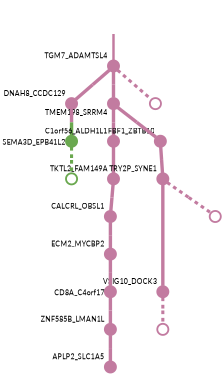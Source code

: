 strict digraph  {
graph[splines=false]; nodesep=0.7; rankdir=TB; ranksep=0.6; forcelabels=true; dpi=600; size=2.5;
0 [color="#c27ba0ff", fillcolor="#c27ba0ff", fixedsize=true, fontname=Lato, fontsize="12pt", height="0.25", label="", penwidth=3, shape=circle, style=filled, xlabel=TGM7_ADAMTSL4];
9 [color="#c27ba0ff", fillcolor="#c27ba0ff", fixedsize=true, fontname=Lato, fontsize="12pt", height="0.25", label="", penwidth=3, shape=circle, style=filled, xlabel=DNAH8_CCDC129];
10 [color="#c27ba0ff", fillcolor="#c27ba0ff", fixedsize=true, fontname=Lato, fontsize="12pt", height="0.25", label="", penwidth=3, shape=circle, style=filled, xlabel=TMEM198_SRRM4];
15 [color="#c27ba0ff", fillcolor="#c27ba0ff", fixedsize=true, fontname=Lato, fontsize="12pt", height="0.25", label="", penwidth=3, shape=circle, style=solid, xlabel=""];
1 [color="#c27ba0ff", fillcolor="#c27ba0ff", fixedsize=true, fontname=Lato, fontsize="12pt", height="0.25", label="", penwidth=3, shape=circle, style=filled, xlabel=VSIG10_DOCK3];
16 [color="#c27ba0ff", fillcolor="#c27ba0ff", fixedsize=true, fontname=Lato, fontsize="12pt", height="0.25", label="", penwidth=3, shape=circle, style=solid, xlabel=""];
2 [color="#c27ba0ff", fillcolor="#c27ba0ff", fixedsize=true, fontname=Lato, fontsize="12pt", height="0.25", label="", penwidth=3, shape=circle, style=filled, xlabel=C1orf56_ALDH1L1];
8 [color="#c27ba0ff", fillcolor="#c27ba0ff", fixedsize=true, fontname=Lato, fontsize="12pt", height="0.25", label="", penwidth=3, shape=circle, style=filled, xlabel=TKTL2_FAM149A];
3 [color="#c27ba0ff", fillcolor="#c27ba0ff", fixedsize=true, fontname=Lato, fontsize="12pt", height="0.25", label="", penwidth=3, shape=circle, style=filled, xlabel=ECM2_MYCBP2];
12 [color="#c27ba0ff", fillcolor="#c27ba0ff", fixedsize=true, fontname=Lato, fontsize="12pt", height="0.25", label="", penwidth=3, shape=circle, style=filled, xlabel=CD8A_C4orf17];
5 [color="#6aa84fff", fillcolor="#6aa84fff", fixedsize=true, fontname=Lato, fontsize="12pt", height="0.25", label="", penwidth=3, shape=circle, style=filled, xlabel=SEMA3D_EPB41L2];
14 [color="#6aa84fff", fillcolor="#6aa84fff", fixedsize=true, fontname=Lato, fontsize="12pt", height="0.25", label="", penwidth=3, shape=circle, style=solid, xlabel=""];
6 [color="#c27ba0ff", fillcolor="#c27ba0ff", fixedsize=true, fontname=Lato, fontsize="12pt", height="0.25", label="", penwidth=3, shape=circle, style=filled, xlabel=FBF1_ZBTB10];
13 [color="#c27ba0ff", fillcolor="#c27ba0ff", fixedsize=true, fontname=Lato, fontsize="12pt", height="0.25", label="", penwidth=3, shape=circle, style=filled, xlabel=TRY2P_SYNE1];
7 [color="#c27ba0ff", fillcolor="#c27ba0ff", fixedsize=true, fontname=Lato, fontsize="12pt", height="0.25", label="", penwidth=3, shape=circle, style=filled, xlabel=CALCRL_OBSL1];
11 [color="#c27ba0ff", fillcolor="#c27ba0ff", fixedsize=true, fontname=Lato, fontsize="12pt", height="0.25", label="", penwidth=3, shape=circle, style=filled, xlabel=ZNF585B_LMAN1L];
4 [color="#c27ba0ff", fillcolor="#c27ba0ff", fixedsize=true, fontname=Lato, fontsize="12pt", height="0.25", label="", penwidth=3, shape=circle, style=filled, xlabel=APLP2_SLC1A5];
17 [color="#c27ba0ff", fillcolor="#c27ba0ff", fixedsize=true, fontname=Lato, fontsize="12pt", height="0.25", label="", penwidth=3, shape=circle, style=solid, xlabel=""];
normal [label="", penwidth=3, style=invis, xlabel=TGM7_ADAMTSL4];
0 -> 9  [arrowsize=0, color="#c27ba0ff;0.5:#c27ba0ff", minlen="1.1875", penwidth="5.5", style=solid];
0 -> 10  [arrowsize=0, color="#c27ba0ff;0.5:#c27ba0ff", minlen="1.1145833730697632", penwidth="5.5", style=solid];
0 -> 15  [arrowsize=0, color="#c27ba0ff;0.5:#c27ba0ff", minlen="1.0260416269302368", penwidth=5, style=dashed];
9 -> 5  [arrowsize=0, color="#c27ba0ff;0.5:#6aa84fff", minlen="1.4270833730697632", penwidth="5.5", style=solid];
10 -> 2  [arrowsize=0, color="#c27ba0ff;0.5:#c27ba0ff", minlen="1.75", penwidth="5.5", style=solid];
10 -> 6  [arrowsize=0, color="#c27ba0ff;0.5:#c27ba0ff", minlen="1.25", penwidth="5.5", style=solid];
1 -> 16  [arrowsize=0, color="#c27ba0ff;0.5:#c27ba0ff", minlen="1.0260416269302368", penwidth=5, style=dashed];
2 -> 8  [arrowsize=0, color="#c27ba0ff;0.5:#c27ba0ff", minlen="1.1875", penwidth="5.5", style=solid];
8 -> 7  [arrowsize=0, color="#c27ba0ff;0.5:#c27ba0ff", minlen="1.1875", penwidth="5.5", style=solid];
3 -> 12  [arrowsize=0, color="#c27ba0ff;0.5:#c27ba0ff", minlen="1.0520833730697632", penwidth="5.5", style=solid];
12 -> 11  [arrowsize=0, color="#c27ba0ff;0.5:#c27ba0ff", minlen="1.0833333730697632", penwidth="5.5", style=solid];
5 -> 14  [arrowsize=0, color="#6aa84fff;0.5:#6aa84fff", minlen="1.0260416269302368", penwidth=5, style=dashed];
6 -> 13  [arrowsize=0, color="#c27ba0ff;0.5:#c27ba0ff", minlen="1.0520833730697632", penwidth="5.5", style=solid];
13 -> 1  [arrowsize=0, color="#c27ba0ff;0.5:#c27ba0ff", minlen="3.0", penwidth="5.5", style=solid];
13 -> 17  [arrowsize=0, color="#c27ba0ff;0.5:#c27ba0ff", minlen="1.0260416269302368", penwidth=5, style=dashed];
7 -> 3  [arrowsize=0, color="#c27ba0ff;0.5:#c27ba0ff", minlen="1.625", penwidth="5.5", style=solid];
11 -> 4  [arrowsize=0, color="#c27ba0ff;0.5:#c27ba0ff", minlen="1.46875", penwidth="5.5", style=solid];
normal -> 0  [arrowsize=0, color="#c27ba0ff", label="", penwidth=4, style=solid];
}
